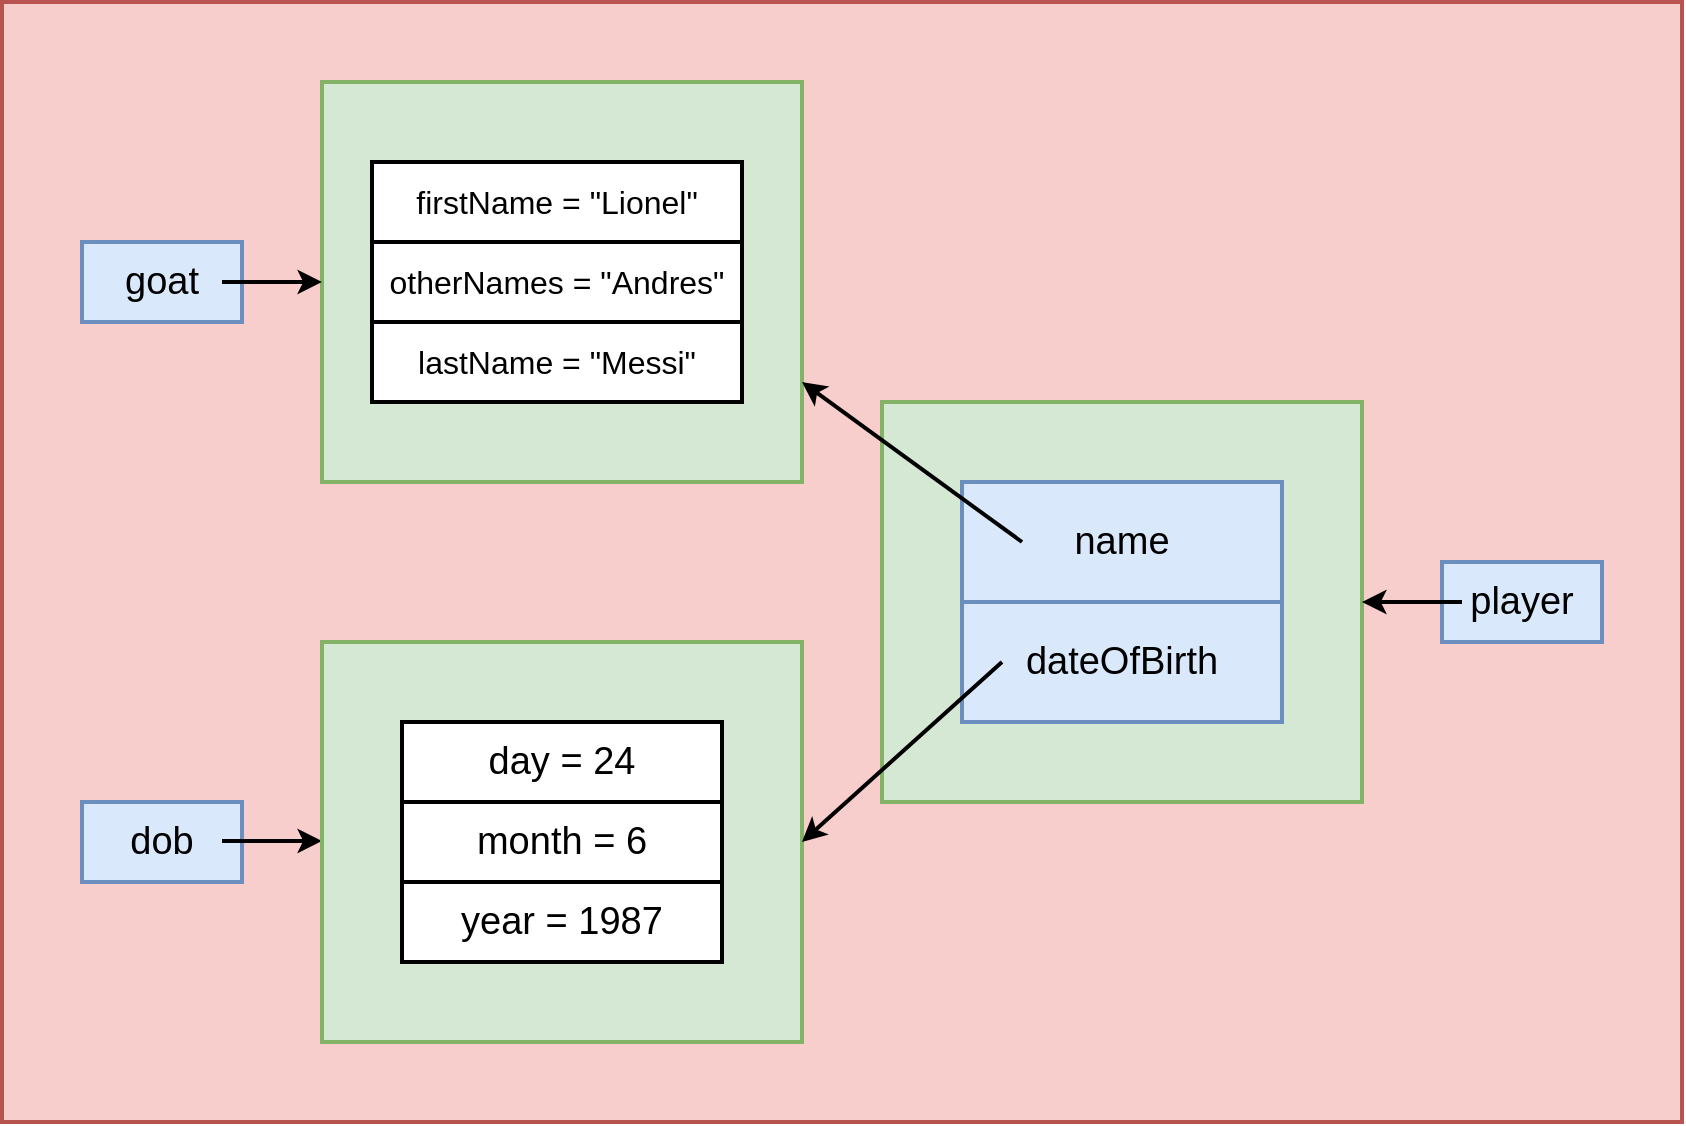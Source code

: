<mxfile version="24.7.16">
  <diagram name="Page-1" id="_IasBjUSQdwa9RZPiC3T">
    <mxGraphModel dx="1224" dy="1776" grid="1" gridSize="10" guides="1" tooltips="1" connect="1" arrows="1" fold="1" page="1" pageScale="1" pageWidth="850" pageHeight="1100" math="0" shadow="0">
      <root>
        <mxCell id="0" />
        <mxCell id="1" parent="0" />
        <mxCell id="sqc1sh8f8B0knUVZhn_t-24" value="" style="rounded=0;whiteSpace=wrap;html=1;fillColor=#f8cecc;strokeColor=#b85450;strokeWidth=2;fontSize=15;" parent="1" vertex="1">
          <mxGeometry x="80" width="840" height="560" as="geometry" />
        </mxCell>
        <mxCell id="sqc1sh8f8B0knUVZhn_t-23" value="player" style="rounded=0;whiteSpace=wrap;html=1;fillColor=#dae8fc;strokeColor=#6c8ebf;strokeWidth=2;fontSize=19;" parent="1" vertex="1">
          <mxGeometry x="800" y="280" width="80" height="40" as="geometry" />
        </mxCell>
        <mxCell id="sqc1sh8f8B0knUVZhn_t-8" value="" style="rounded=0;whiteSpace=wrap;html=1;fillColor=#d5e8d4;strokeColor=#82b366;strokeWidth=2;fontSize=15;" parent="1" vertex="1">
          <mxGeometry x="240" y="40" width="240" height="200" as="geometry" />
        </mxCell>
        <mxCell id="sqc1sh8f8B0knUVZhn_t-1" value="goat" style="rounded=0;whiteSpace=wrap;html=1;fillColor=#dae8fc;strokeColor=#6c8ebf;strokeWidth=2;fontSize=19;" parent="1" vertex="1">
          <mxGeometry x="120" y="120" width="80" height="40" as="geometry" />
        </mxCell>
        <mxCell id="sqc1sh8f8B0knUVZhn_t-2" value="dob" style="rounded=0;whiteSpace=wrap;html=1;fillColor=#dae8fc;strokeColor=#6c8ebf;strokeWidth=2;fontSize=19;" parent="1" vertex="1">
          <mxGeometry x="120" y="400" width="80" height="40" as="geometry" />
        </mxCell>
        <mxCell id="sqc1sh8f8B0knUVZhn_t-3" value="" style="endArrow=classic;html=1;rounded=0;strokeWidth=2;fontSize=15;" parent="1" edge="1">
          <mxGeometry width="50" height="50" relative="1" as="geometry">
            <mxPoint x="190" y="140" as="sourcePoint" />
            <mxPoint x="240" y="140" as="targetPoint" />
          </mxGeometry>
        </mxCell>
        <mxCell id="sqc1sh8f8B0knUVZhn_t-4" value="" style="endArrow=classic;html=1;rounded=0;strokeWidth=2;fontSize=15;" parent="1" edge="1">
          <mxGeometry width="50" height="50" relative="1" as="geometry">
            <mxPoint x="190" y="419.5" as="sourcePoint" />
            <mxPoint x="240" y="419.5" as="targetPoint" />
          </mxGeometry>
        </mxCell>
        <mxCell id="sqc1sh8f8B0knUVZhn_t-5" value="firstName = &quot;Lionel&quot;" style="rounded=0;whiteSpace=wrap;html=1;strokeWidth=2;fontSize=16;" parent="1" vertex="1">
          <mxGeometry x="265" y="80" width="185" height="40" as="geometry" />
        </mxCell>
        <mxCell id="sqc1sh8f8B0knUVZhn_t-6" value="otherNames = &quot;Andres&quot;" style="rounded=0;whiteSpace=wrap;html=1;strokeWidth=2;fontSize=16;" parent="1" vertex="1">
          <mxGeometry x="265" y="120" width="185" height="40" as="geometry" />
        </mxCell>
        <mxCell id="sqc1sh8f8B0knUVZhn_t-7" value="lastName = &quot;Messi&quot;" style="rounded=0;whiteSpace=wrap;html=1;strokeWidth=2;fontSize=16;" parent="1" vertex="1">
          <mxGeometry x="265" y="160" width="185" height="40" as="geometry" />
        </mxCell>
        <mxCell id="sqc1sh8f8B0knUVZhn_t-14" value="" style="rounded=0;whiteSpace=wrap;html=1;fillColor=#d5e8d4;strokeColor=#82b366;strokeWidth=2;fontSize=15;" parent="1" vertex="1">
          <mxGeometry x="240" y="320" width="240" height="200" as="geometry" />
        </mxCell>
        <mxCell id="sqc1sh8f8B0knUVZhn_t-15" value="day = 24" style="rounded=0;whiteSpace=wrap;html=1;strokeWidth=2;fontSize=19;" parent="1" vertex="1">
          <mxGeometry x="280" y="360" width="160" height="40" as="geometry" />
        </mxCell>
        <mxCell id="sqc1sh8f8B0knUVZhn_t-16" value="month = 6" style="rounded=0;whiteSpace=wrap;html=1;strokeWidth=2;fontSize=19;" parent="1" vertex="1">
          <mxGeometry x="280" y="400" width="160" height="40" as="geometry" />
        </mxCell>
        <mxCell id="sqc1sh8f8B0knUVZhn_t-17" value="year = 1987" style="rounded=0;whiteSpace=wrap;html=1;strokeWidth=2;fontSize=19;" parent="1" vertex="1">
          <mxGeometry x="280" y="440" width="160" height="40" as="geometry" />
        </mxCell>
        <mxCell id="sqc1sh8f8B0knUVZhn_t-18" value="" style="rounded=0;whiteSpace=wrap;html=1;fillColor=#d5e8d4;strokeColor=#82b366;strokeWidth=2;fontSize=15;" parent="1" vertex="1">
          <mxGeometry x="520" y="200" width="240" height="200" as="geometry" />
        </mxCell>
        <mxCell id="sqc1sh8f8B0knUVZhn_t-19" value="name" style="rounded=0;whiteSpace=wrap;html=1;fillColor=#dae8fc;strokeColor=#6c8ebf;strokeWidth=2;fontSize=19;" parent="1" vertex="1">
          <mxGeometry x="560" y="240" width="160" height="60" as="geometry" />
        </mxCell>
        <mxCell id="sqc1sh8f8B0knUVZhn_t-21" value="dateOfBirth" style="rounded=0;whiteSpace=wrap;html=1;fillColor=#dae8fc;strokeColor=#6c8ebf;strokeWidth=2;fontSize=19;" parent="1" vertex="1">
          <mxGeometry x="560" y="300" width="160" height="60" as="geometry" />
        </mxCell>
        <mxCell id="sqc1sh8f8B0knUVZhn_t-22" value="" style="endArrow=classic;html=1;rounded=0;entryX=1;entryY=0.5;entryDx=0;entryDy=0;strokeWidth=2;fontSize=15;" parent="1" target="sqc1sh8f8B0knUVZhn_t-18" edge="1">
          <mxGeometry width="50" height="50" relative="1" as="geometry">
            <mxPoint x="810" y="300" as="sourcePoint" />
            <mxPoint x="860" y="250" as="targetPoint" />
          </mxGeometry>
        </mxCell>
        <mxCell id="sqc1sh8f8B0knUVZhn_t-25" value="" style="endArrow=classic;html=1;rounded=0;entryX=1;entryY=0.75;entryDx=0;entryDy=0;strokeWidth=2;" parent="1" target="sqc1sh8f8B0knUVZhn_t-8" edge="1">
          <mxGeometry width="50" height="50" relative="1" as="geometry">
            <mxPoint x="590" y="270" as="sourcePoint" />
            <mxPoint x="640" y="220" as="targetPoint" />
          </mxGeometry>
        </mxCell>
        <mxCell id="sqc1sh8f8B0knUVZhn_t-26" value="" style="endArrow=classic;html=1;rounded=0;entryX=1;entryY=0.5;entryDx=0;entryDy=0;strokeWidth=2;" parent="1" target="sqc1sh8f8B0knUVZhn_t-14" edge="1">
          <mxGeometry width="50" height="50" relative="1" as="geometry">
            <mxPoint x="580" y="330" as="sourcePoint" />
            <mxPoint x="470" y="250" as="targetPoint" />
          </mxGeometry>
        </mxCell>
      </root>
    </mxGraphModel>
  </diagram>
</mxfile>
